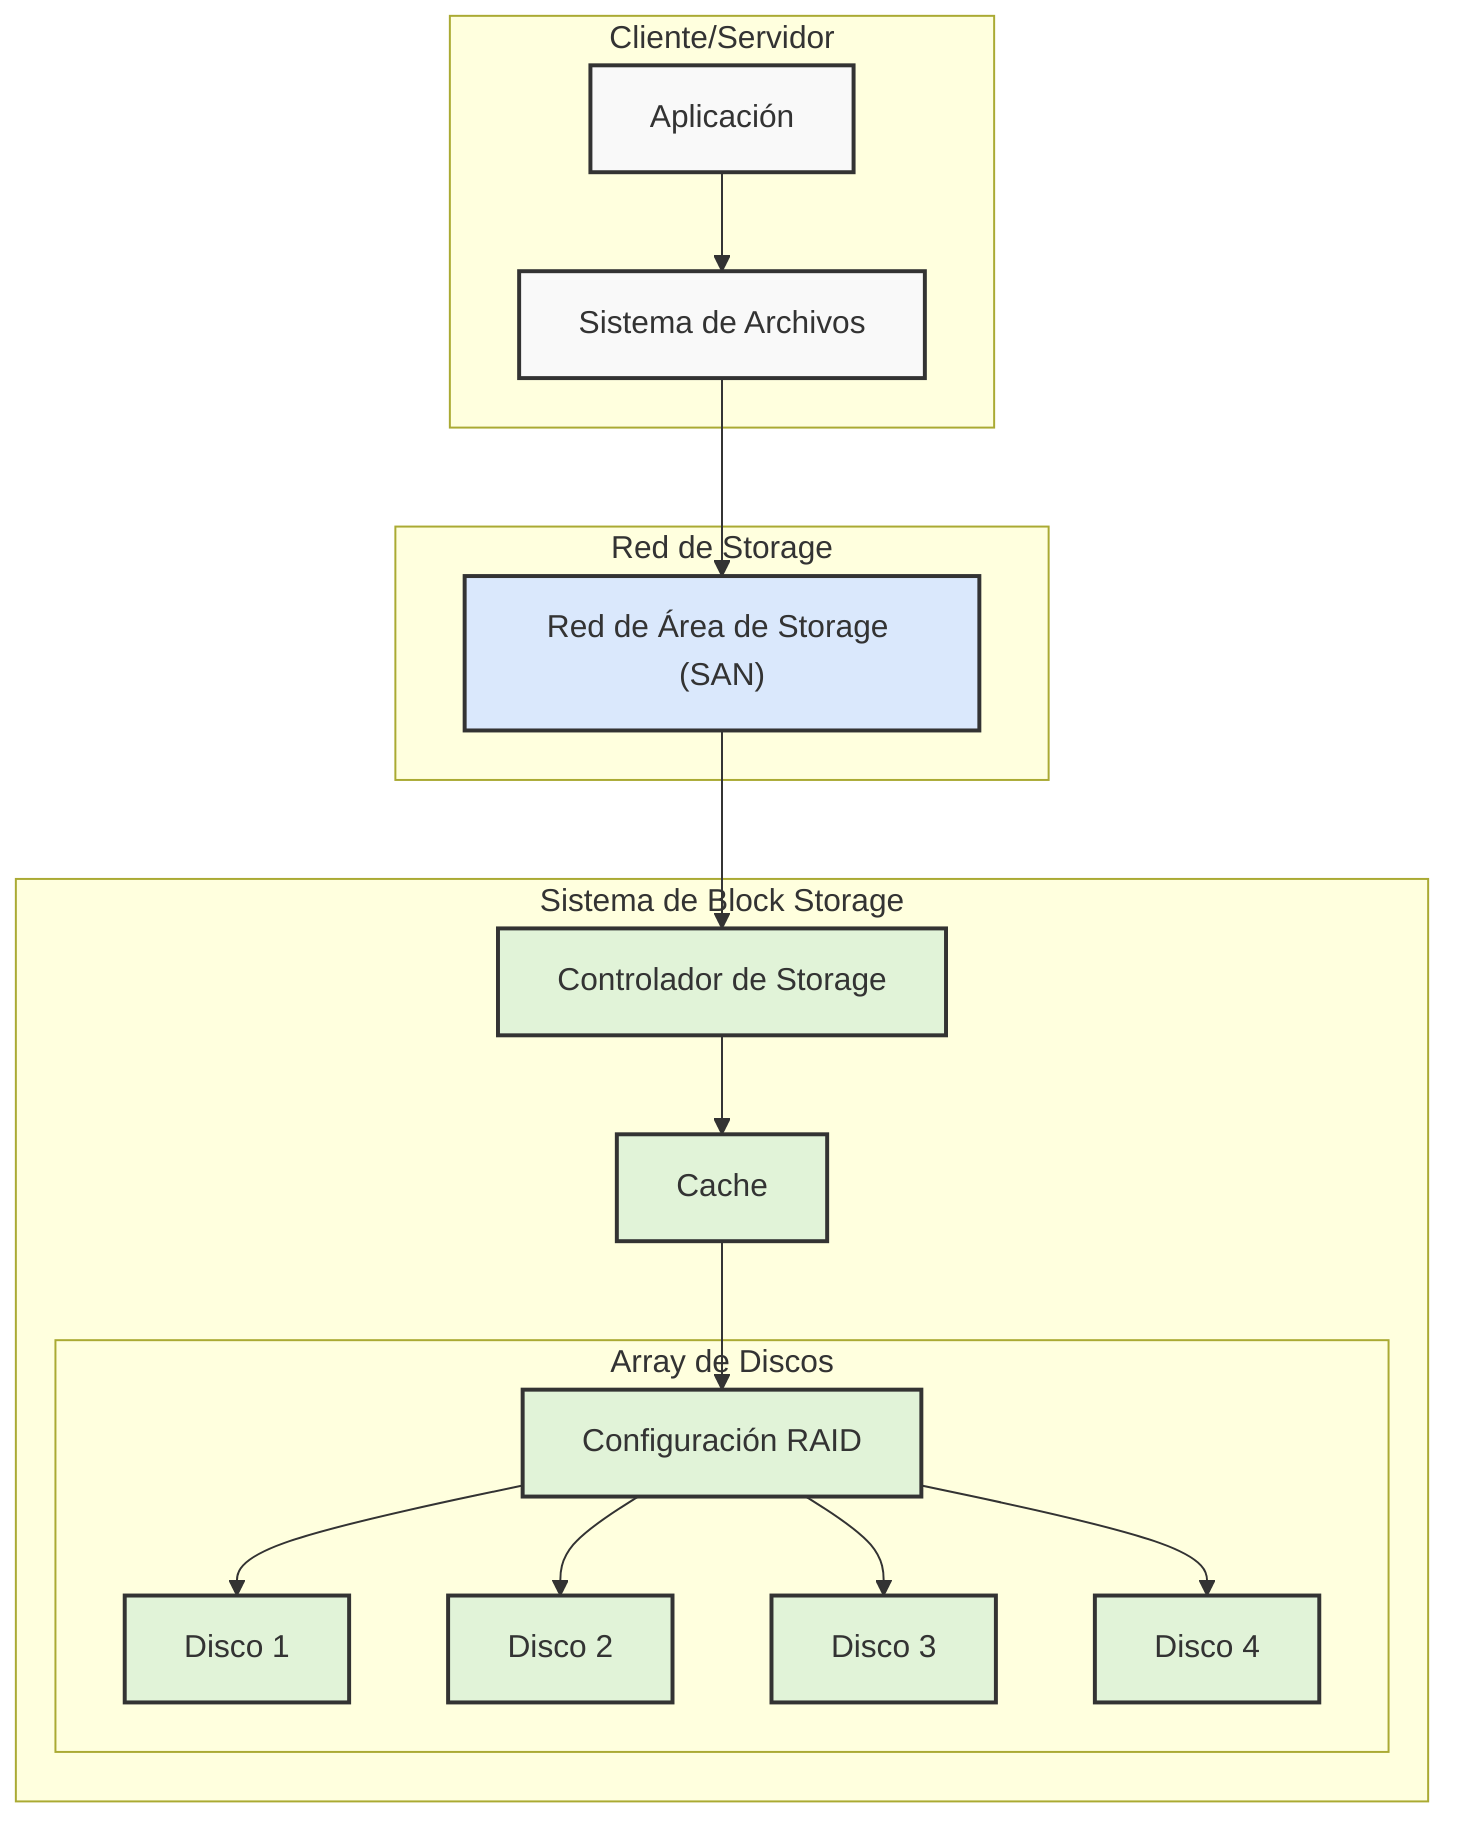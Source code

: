 flowchart TD
    subgraph Cliente["Cliente/Servidor"]
        App["Aplicación"]
        FS["Sistema de Archivos"]
    end

    subgraph Red["Red de Storage"]
        SAN["Red de Área de Storage (SAN)"]
    end

    subgraph Storage["Sistema de Block Storage"]
        Controller["Controlador de Storage"]
        Cache["Cache"]
        
        subgraph Discos["Array de Discos"]
            RAID["Configuración RAID"]
            D1["Disco 1"]
            D2["Disco 2"]
            D3["Disco 3"]
            D4["Disco 4"]
        end
    end

    App --> FS
    FS --> SAN
    SAN --> Controller
    Controller --> Cache
    Cache --> RAID
    RAID --> D1
    RAID --> D2
    RAID --> D3
    RAID --> D4

    classDef default fill:#f9f9f9,stroke:#333,stroke-width:2px;
    classDef storage fill:#e1f3d8,stroke:#333,stroke-width:2px;
    classDef network fill:#dae8fc,stroke:#333,stroke-width:2px;
    
    class Controller,Cache,RAID,D1,D2,D3,D4 storage;
    class SAN network;